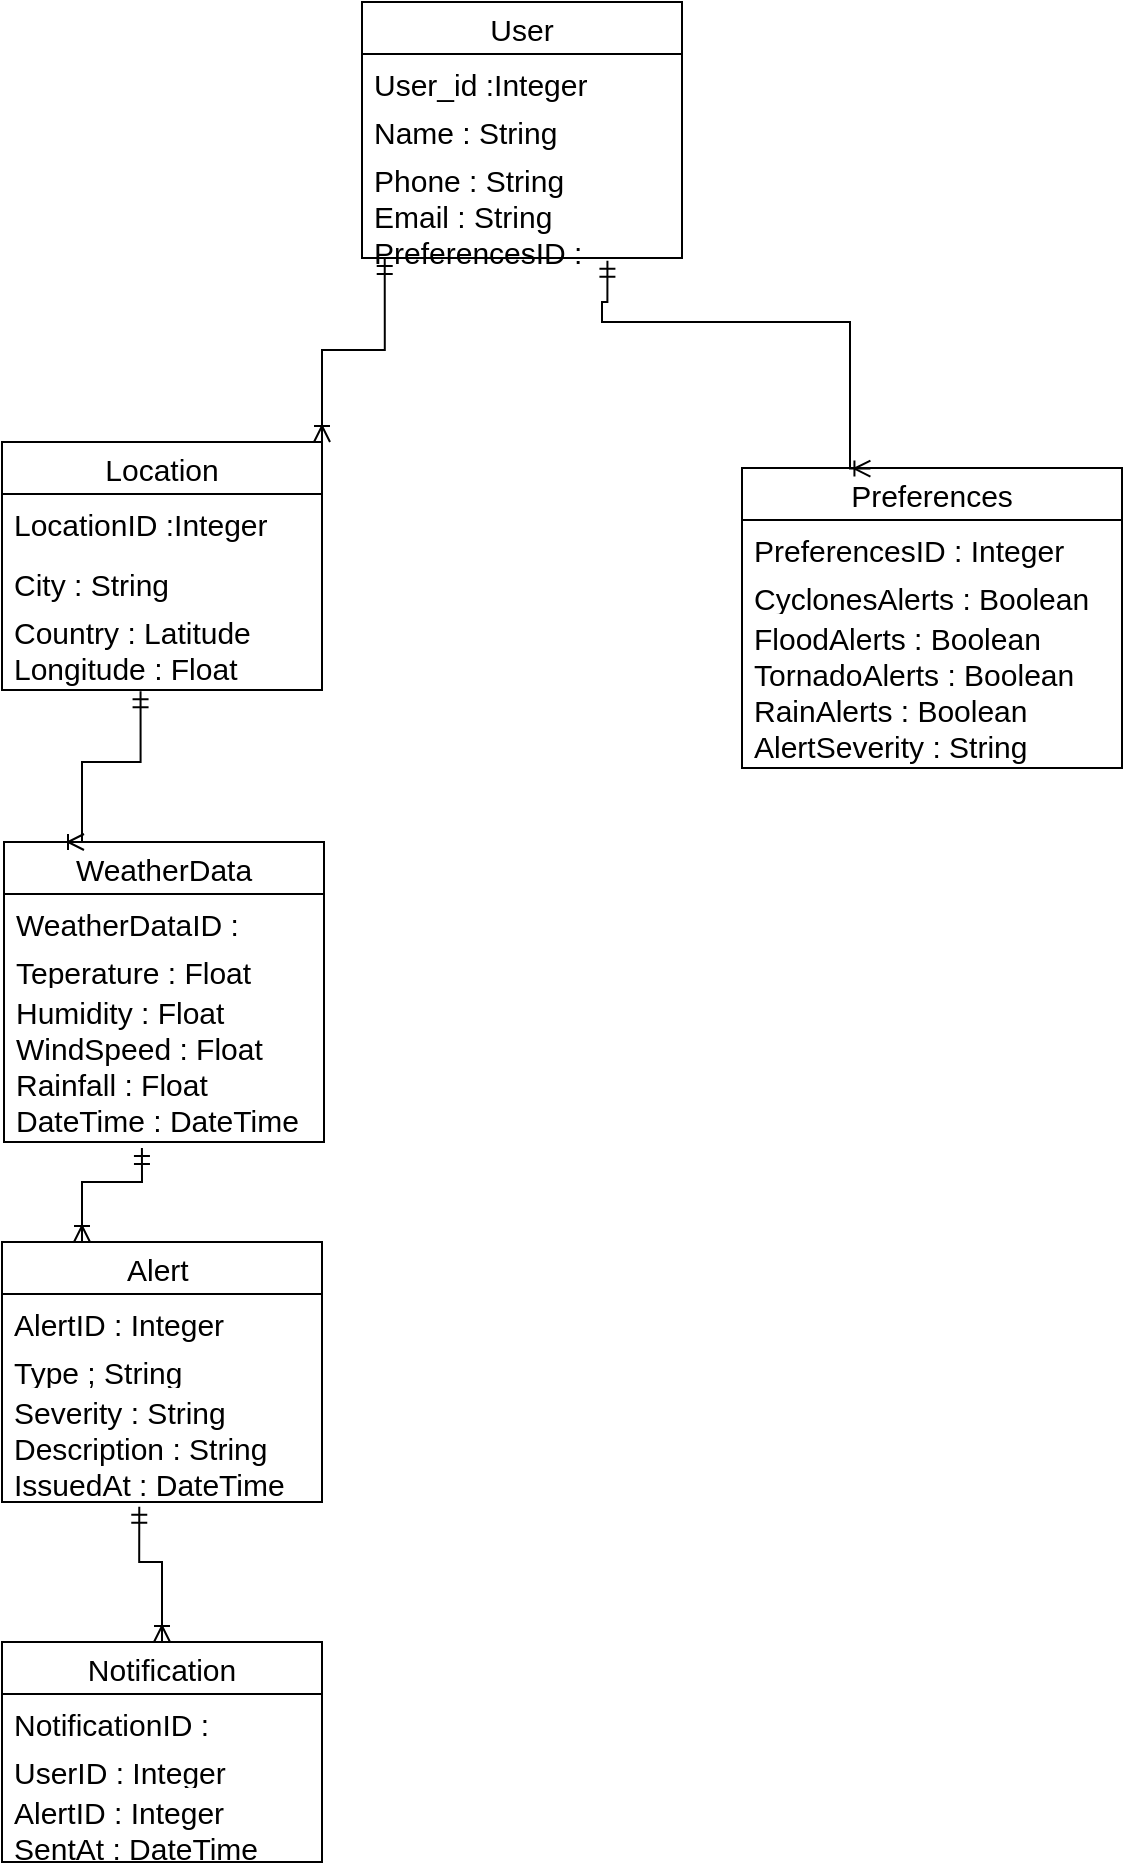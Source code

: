 <mxfile version="24.7.17">
  <diagram id="R2lEEEUBdFMjLlhIrx00" name="Page-1">
    <mxGraphModel dx="1246" dy="533" grid="1" gridSize="10" guides="1" tooltips="1" connect="1" arrows="1" fold="1" page="1" pageScale="1" pageWidth="850" pageHeight="1100" math="0" shadow="0" extFonts="Permanent Marker^https://fonts.googleapis.com/css?family=Permanent+Marker">
      <root>
        <mxCell id="0" />
        <mxCell id="1" parent="0" />
        <mxCell id="Tp2NJ9qw89dSHKwxHibO-3" value="User" style="swimlane;fontStyle=0;childLayout=stackLayout;horizontal=1;startSize=26;horizontalStack=0;resizeParent=1;resizeParentMax=0;resizeLast=0;collapsible=1;marginBottom=0;align=center;fontSize=15;" parent="1" vertex="1">
          <mxGeometry x="250" y="10" width="160" height="128" as="geometry" />
        </mxCell>
        <mxCell id="Tp2NJ9qw89dSHKwxHibO-4" value="User_id :Integer" style="text;strokeColor=none;fillColor=none;spacingLeft=4;spacingRight=4;overflow=hidden;rotatable=0;points=[[0,0.5],[1,0.5]];portConstraint=eastwest;fontSize=15;whiteSpace=wrap;html=1;" parent="Tp2NJ9qw89dSHKwxHibO-3" vertex="1">
          <mxGeometry y="26" width="160" height="24" as="geometry" />
        </mxCell>
        <mxCell id="Tp2NJ9qw89dSHKwxHibO-5" value="Name : String&amp;nbsp;" style="text;strokeColor=none;fillColor=none;spacingLeft=4;spacingRight=4;overflow=hidden;rotatable=0;points=[[0,0.5],[1,0.5]];portConstraint=eastwest;fontSize=15;whiteSpace=wrap;html=1;" parent="Tp2NJ9qw89dSHKwxHibO-3" vertex="1">
          <mxGeometry y="50" width="160" height="24" as="geometry" />
        </mxCell>
        <mxCell id="Tp2NJ9qw89dSHKwxHibO-6" value="Phone : String&amp;nbsp;&lt;div style=&quot;font-size: 15px;&quot;&gt;Email : String&lt;/div&gt;&lt;div style=&quot;font-size: 15px;&quot;&gt;PreferencesID : integer&lt;span style=&quot;background-color: initial; font-size: 15px;&quot;&gt;&amp;nbsp;&lt;/span&gt;&lt;/div&gt;&lt;div style=&quot;font-size: 15px;&quot;&gt;&lt;br style=&quot;font-size: 15px;&quot;&gt;&lt;/div&gt;" style="text;strokeColor=none;fillColor=none;spacingLeft=4;spacingRight=4;overflow=hidden;rotatable=0;points=[[0,0.5],[1,0.5]];portConstraint=eastwest;fontSize=15;whiteSpace=wrap;html=1;" parent="Tp2NJ9qw89dSHKwxHibO-3" vertex="1">
          <mxGeometry y="74" width="160" height="54" as="geometry" />
        </mxCell>
        <mxCell id="Tp2NJ9qw89dSHKwxHibO-13" value="Location" style="swimlane;fontStyle=0;childLayout=stackLayout;horizontal=1;startSize=26;horizontalStack=0;resizeParent=1;resizeParentMax=0;resizeLast=0;collapsible=1;marginBottom=0;align=center;fontSize=15;" parent="1" vertex="1">
          <mxGeometry x="70" y="230" width="160" height="124" as="geometry" />
        </mxCell>
        <mxCell id="Tp2NJ9qw89dSHKwxHibO-14" value="LocationID :Integer" style="text;strokeColor=none;fillColor=none;spacingLeft=4;spacingRight=4;overflow=hidden;rotatable=0;points=[[0,0.5],[1,0.5]];portConstraint=eastwest;fontSize=15;whiteSpace=wrap;html=1;" parent="Tp2NJ9qw89dSHKwxHibO-13" vertex="1">
          <mxGeometry y="26" width="160" height="30" as="geometry" />
        </mxCell>
        <mxCell id="Tp2NJ9qw89dSHKwxHibO-15" value="City : String&amp;nbsp;" style="text;strokeColor=none;fillColor=none;spacingLeft=4;spacingRight=4;overflow=hidden;rotatable=0;points=[[0,0.5],[1,0.5]];portConstraint=eastwest;fontSize=15;whiteSpace=wrap;html=1;" parent="Tp2NJ9qw89dSHKwxHibO-13" vertex="1">
          <mxGeometry y="56" width="160" height="24" as="geometry" />
        </mxCell>
        <mxCell id="Tp2NJ9qw89dSHKwxHibO-16" value="Country : Latitude&amp;nbsp;&lt;div style=&quot;font-size: 15px;&quot;&gt;Longitude : Float&amp;nbsp;&lt;/div&gt;&lt;div style=&quot;font-size: 15px;&quot;&gt;&lt;br style=&quot;font-size: 15px;&quot;&gt;&lt;/div&gt;" style="text;strokeColor=none;fillColor=none;spacingLeft=4;spacingRight=4;overflow=hidden;rotatable=0;points=[[0,0.5],[1,0.5]];portConstraint=eastwest;fontSize=15;whiteSpace=wrap;html=1;" parent="Tp2NJ9qw89dSHKwxHibO-13" vertex="1">
          <mxGeometry y="80" width="160" height="44" as="geometry" />
        </mxCell>
        <mxCell id="Tp2NJ9qw89dSHKwxHibO-17" value="Preferences" style="swimlane;fontStyle=0;childLayout=stackLayout;horizontal=1;startSize=26;horizontalStack=0;resizeParent=1;resizeParentMax=0;resizeLast=0;collapsible=1;marginBottom=0;align=center;fontSize=15;" parent="1" vertex="1">
          <mxGeometry x="440" y="243" width="190" height="150" as="geometry" />
        </mxCell>
        <mxCell id="Tp2NJ9qw89dSHKwxHibO-18" value="PreferencesID : Integer&amp;nbsp;" style="text;strokeColor=none;fillColor=none;spacingLeft=4;spacingRight=4;overflow=hidden;rotatable=0;points=[[0,0.5],[1,0.5]];portConstraint=eastwest;fontSize=15;whiteSpace=wrap;html=1;" parent="Tp2NJ9qw89dSHKwxHibO-17" vertex="1">
          <mxGeometry y="26" width="190" height="24" as="geometry" />
        </mxCell>
        <mxCell id="Tp2NJ9qw89dSHKwxHibO-19" value="CyclonesAlerts : Boolean" style="text;strokeColor=none;fillColor=none;spacingLeft=4;spacingRight=4;overflow=hidden;rotatable=0;points=[[0,0.5],[1,0.5]];portConstraint=eastwest;fontSize=15;whiteSpace=wrap;html=1;" parent="Tp2NJ9qw89dSHKwxHibO-17" vertex="1">
          <mxGeometry y="50" width="190" height="20" as="geometry" />
        </mxCell>
        <mxCell id="Tp2NJ9qw89dSHKwxHibO-20" value="FloodAlerts : Boolean&amp;nbsp;&lt;div style=&quot;font-size: 15px;&quot;&gt;TornadoAlerts : Boolean&lt;/div&gt;&lt;div style=&quot;font-size: 15px;&quot;&gt;RainAlerts : Boolean&amp;nbsp;&lt;/div&gt;&lt;div style=&quot;font-size: 15px;&quot;&gt;AlertSeverity : String&amp;nbsp;&lt;/div&gt;" style="text;strokeColor=none;fillColor=none;spacingLeft=4;spacingRight=4;overflow=hidden;rotatable=0;points=[[0,0.5],[1,0.5]];portConstraint=eastwest;fontSize=15;whiteSpace=wrap;html=1;" parent="Tp2NJ9qw89dSHKwxHibO-17" vertex="1">
          <mxGeometry y="70" width="190" height="80" as="geometry" />
        </mxCell>
        <mxCell id="Tp2NJ9qw89dSHKwxHibO-21" value="WeatherData" style="swimlane;fontStyle=0;childLayout=stackLayout;horizontal=1;startSize=26;horizontalStack=0;resizeParent=1;resizeParentMax=0;resizeLast=0;collapsible=1;marginBottom=0;align=center;fontSize=15;" parent="1" vertex="1">
          <mxGeometry x="71" y="430" width="160" height="150" as="geometry" />
        </mxCell>
        <mxCell id="Tp2NJ9qw89dSHKwxHibO-22" value="WeatherDataID : Integer" style="text;strokeColor=none;fillColor=none;spacingLeft=4;spacingRight=4;overflow=hidden;rotatable=0;points=[[0,0.5],[1,0.5]];portConstraint=eastwest;fontSize=15;whiteSpace=wrap;html=1;" parent="Tp2NJ9qw89dSHKwxHibO-21" vertex="1">
          <mxGeometry y="26" width="160" height="24" as="geometry" />
        </mxCell>
        <mxCell id="Tp2NJ9qw89dSHKwxHibO-23" value="Teperature : Float&amp;nbsp;" style="text;strokeColor=none;fillColor=none;spacingLeft=4;spacingRight=4;overflow=hidden;rotatable=0;points=[[0,0.5],[1,0.5]];portConstraint=eastwest;fontSize=15;whiteSpace=wrap;html=1;" parent="Tp2NJ9qw89dSHKwxHibO-21" vertex="1">
          <mxGeometry y="50" width="160" height="20" as="geometry" />
        </mxCell>
        <mxCell id="Tp2NJ9qw89dSHKwxHibO-24" value="Humidity : Float&amp;nbsp;&lt;div style=&quot;font-size: 15px;&quot;&gt;WindSpeed : Float&amp;nbsp;&lt;/div&gt;&lt;div style=&quot;font-size: 15px;&quot;&gt;Rainfall : Float&amp;nbsp;&lt;/div&gt;&lt;div style=&quot;font-size: 15px;&quot;&gt;DateTime : DateTime&amp;nbsp;&lt;/div&gt;" style="text;strokeColor=none;fillColor=none;spacingLeft=4;spacingRight=4;overflow=hidden;rotatable=0;points=[[0,0.5],[1,0.5]];portConstraint=eastwest;fontSize=15;whiteSpace=wrap;html=1;" parent="Tp2NJ9qw89dSHKwxHibO-21" vertex="1">
          <mxGeometry y="70" width="160" height="80" as="geometry" />
        </mxCell>
        <mxCell id="Tp2NJ9qw89dSHKwxHibO-25" value="Alert " style="swimlane;fontStyle=0;childLayout=stackLayout;horizontal=1;startSize=26;horizontalStack=0;resizeParent=1;resizeParentMax=0;resizeLast=0;collapsible=1;marginBottom=0;align=center;fontSize=15;" parent="1" vertex="1">
          <mxGeometry x="70" y="630" width="160" height="130" as="geometry" />
        </mxCell>
        <mxCell id="Tp2NJ9qw89dSHKwxHibO-26" value="AlertID : Integer&amp;nbsp;" style="text;strokeColor=none;fillColor=none;spacingLeft=4;spacingRight=4;overflow=hidden;rotatable=0;points=[[0,0.5],[1,0.5]];portConstraint=eastwest;fontSize=15;whiteSpace=wrap;html=1;" parent="Tp2NJ9qw89dSHKwxHibO-25" vertex="1">
          <mxGeometry y="26" width="160" height="24" as="geometry" />
        </mxCell>
        <mxCell id="Tp2NJ9qw89dSHKwxHibO-27" value="Type ; String&amp;nbsp;" style="text;strokeColor=none;fillColor=none;spacingLeft=4;spacingRight=4;overflow=hidden;rotatable=0;points=[[0,0.5],[1,0.5]];portConstraint=eastwest;fontSize=15;whiteSpace=wrap;html=1;" parent="Tp2NJ9qw89dSHKwxHibO-25" vertex="1">
          <mxGeometry y="50" width="160" height="20" as="geometry" />
        </mxCell>
        <mxCell id="Tp2NJ9qw89dSHKwxHibO-28" value="Severity : String&amp;nbsp;&lt;div style=&quot;font-size: 15px;&quot;&gt;Description : String&amp;nbsp;&lt;/div&gt;&lt;div style=&quot;font-size: 15px;&quot;&gt;IssuedAt : DateTime&lt;/div&gt;" style="text;strokeColor=none;fillColor=none;spacingLeft=4;spacingRight=4;overflow=hidden;rotatable=0;points=[[0,0.5],[1,0.5]];portConstraint=eastwest;fontSize=15;whiteSpace=wrap;html=1;" parent="Tp2NJ9qw89dSHKwxHibO-25" vertex="1">
          <mxGeometry y="70" width="160" height="60" as="geometry" />
        </mxCell>
        <mxCell id="Tp2NJ9qw89dSHKwxHibO-29" value="Notification" style="swimlane;fontStyle=0;childLayout=stackLayout;horizontal=1;startSize=26;horizontalStack=0;resizeParent=1;resizeParentMax=0;resizeLast=0;collapsible=1;marginBottom=0;align=center;fontSize=15;" parent="1" vertex="1">
          <mxGeometry x="70" y="830" width="160" height="110" as="geometry" />
        </mxCell>
        <mxCell id="Tp2NJ9qw89dSHKwxHibO-30" value="NotificationID : Integer&amp;nbsp;" style="text;strokeColor=none;fillColor=none;spacingLeft=4;spacingRight=4;overflow=hidden;rotatable=0;points=[[0,0.5],[1,0.5]];portConstraint=eastwest;fontSize=15;whiteSpace=wrap;html=1;" parent="Tp2NJ9qw89dSHKwxHibO-29" vertex="1">
          <mxGeometry y="26" width="160" height="24" as="geometry" />
        </mxCell>
        <mxCell id="Tp2NJ9qw89dSHKwxHibO-31" value="UserID : Integer&amp;nbsp;" style="text;strokeColor=none;fillColor=none;spacingLeft=4;spacingRight=4;overflow=hidden;rotatable=0;points=[[0,0.5],[1,0.5]];portConstraint=eastwest;fontSize=15;whiteSpace=wrap;html=1;" parent="Tp2NJ9qw89dSHKwxHibO-29" vertex="1">
          <mxGeometry y="50" width="160" height="20" as="geometry" />
        </mxCell>
        <mxCell id="Tp2NJ9qw89dSHKwxHibO-32" value="AlertID : Integer&amp;nbsp;&lt;div style=&quot;font-size: 15px;&quot;&gt;SentAt : DateTime&lt;/div&gt;" style="text;strokeColor=none;fillColor=none;spacingLeft=4;spacingRight=4;overflow=hidden;rotatable=0;points=[[0,0.5],[1,0.5]];portConstraint=eastwest;fontSize=15;whiteSpace=wrap;html=1;" parent="Tp2NJ9qw89dSHKwxHibO-29" vertex="1">
          <mxGeometry y="70" width="160" height="40" as="geometry" />
        </mxCell>
        <mxCell id="Tp2NJ9qw89dSHKwxHibO-33" value="" style="edgeStyle=orthogonalEdgeStyle;fontSize=15;html=1;endArrow=ERoneToMany;startArrow=ERmandOne;rounded=0;exitX=0.071;exitY=1;exitDx=0;exitDy=0;exitPerimeter=0;entryX=1;entryY=0;entryDx=0;entryDy=0;" parent="1" source="Tp2NJ9qw89dSHKwxHibO-6" target="Tp2NJ9qw89dSHKwxHibO-13" edge="1">
          <mxGeometry width="100" height="100" relative="1" as="geometry">
            <mxPoint x="230" y="130" as="sourcePoint" />
            <mxPoint x="210" y="80" as="targetPoint" />
          </mxGeometry>
        </mxCell>
        <mxCell id="Tp2NJ9qw89dSHKwxHibO-34" value="" style="edgeStyle=orthogonalEdgeStyle;fontSize=15;html=1;endArrow=ERoneToMany;startArrow=ERmandOne;rounded=0;entryX=0.338;entryY=0.002;entryDx=0;entryDy=0;entryPerimeter=0;exitX=0.767;exitY=1.025;exitDx=0;exitDy=0;exitPerimeter=0;" parent="1" source="Tp2NJ9qw89dSHKwxHibO-6" target="Tp2NJ9qw89dSHKwxHibO-17" edge="1">
          <mxGeometry width="100" height="100" relative="1" as="geometry">
            <mxPoint x="420" y="100" as="sourcePoint" />
            <mxPoint x="370" y="140" as="targetPoint" />
            <Array as="points">
              <mxPoint x="373" y="160" />
              <mxPoint x="370" y="160" />
              <mxPoint x="370" y="170" />
              <mxPoint x="494" y="170" />
            </Array>
          </mxGeometry>
        </mxCell>
        <mxCell id="Tp2NJ9qw89dSHKwxHibO-36" value="" style="edgeStyle=orthogonalEdgeStyle;fontSize=15;html=1;endArrow=ERoneToMany;startArrow=ERmandOne;rounded=0;exitX=0.433;exitY=1.015;exitDx=0;exitDy=0;exitPerimeter=0;entryX=0.25;entryY=0;entryDx=0;entryDy=0;" parent="1" source="Tp2NJ9qw89dSHKwxHibO-16" target="Tp2NJ9qw89dSHKwxHibO-21" edge="1">
          <mxGeometry width="100" height="100" relative="1" as="geometry">
            <mxPoint x="150" y="370" as="sourcePoint" />
            <mxPoint x="410" y="460" as="targetPoint" />
            <Array as="points">
              <mxPoint x="139" y="390" />
              <mxPoint x="110" y="390" />
            </Array>
          </mxGeometry>
        </mxCell>
        <mxCell id="Tp2NJ9qw89dSHKwxHibO-37" value="" style="edgeStyle=orthogonalEdgeStyle;fontSize=15;html=1;endArrow=ERoneToMany;startArrow=ERmandOne;rounded=0;exitX=0.431;exitY=1.038;exitDx=0;exitDy=0;exitPerimeter=0;entryX=0.25;entryY=0;entryDx=0;entryDy=0;" parent="1" source="Tp2NJ9qw89dSHKwxHibO-24" target="Tp2NJ9qw89dSHKwxHibO-25" edge="1">
          <mxGeometry width="100" height="100" relative="1" as="geometry">
            <mxPoint x="350" y="760" as="sourcePoint" />
            <mxPoint x="450" y="660" as="targetPoint" />
            <Array as="points">
              <mxPoint x="140" y="600" />
              <mxPoint x="110" y="600" />
            </Array>
          </mxGeometry>
        </mxCell>
        <mxCell id="Tp2NJ9qw89dSHKwxHibO-38" value="" style="edgeStyle=orthogonalEdgeStyle;fontSize=15;html=1;endArrow=ERoneToMany;startArrow=ERmandOne;rounded=0;exitX=0.429;exitY=1.04;exitDx=0;exitDy=0;exitPerimeter=0;" parent="1" source="Tp2NJ9qw89dSHKwxHibO-28" target="Tp2NJ9qw89dSHKwxHibO-29" edge="1">
          <mxGeometry width="100" height="100" relative="1" as="geometry">
            <mxPoint x="360" y="980" as="sourcePoint" />
            <mxPoint x="460" y="880" as="targetPoint" />
            <Array as="points">
              <mxPoint x="139" y="790" />
              <mxPoint x="150" y="790" />
            </Array>
          </mxGeometry>
        </mxCell>
      </root>
    </mxGraphModel>
  </diagram>
</mxfile>

